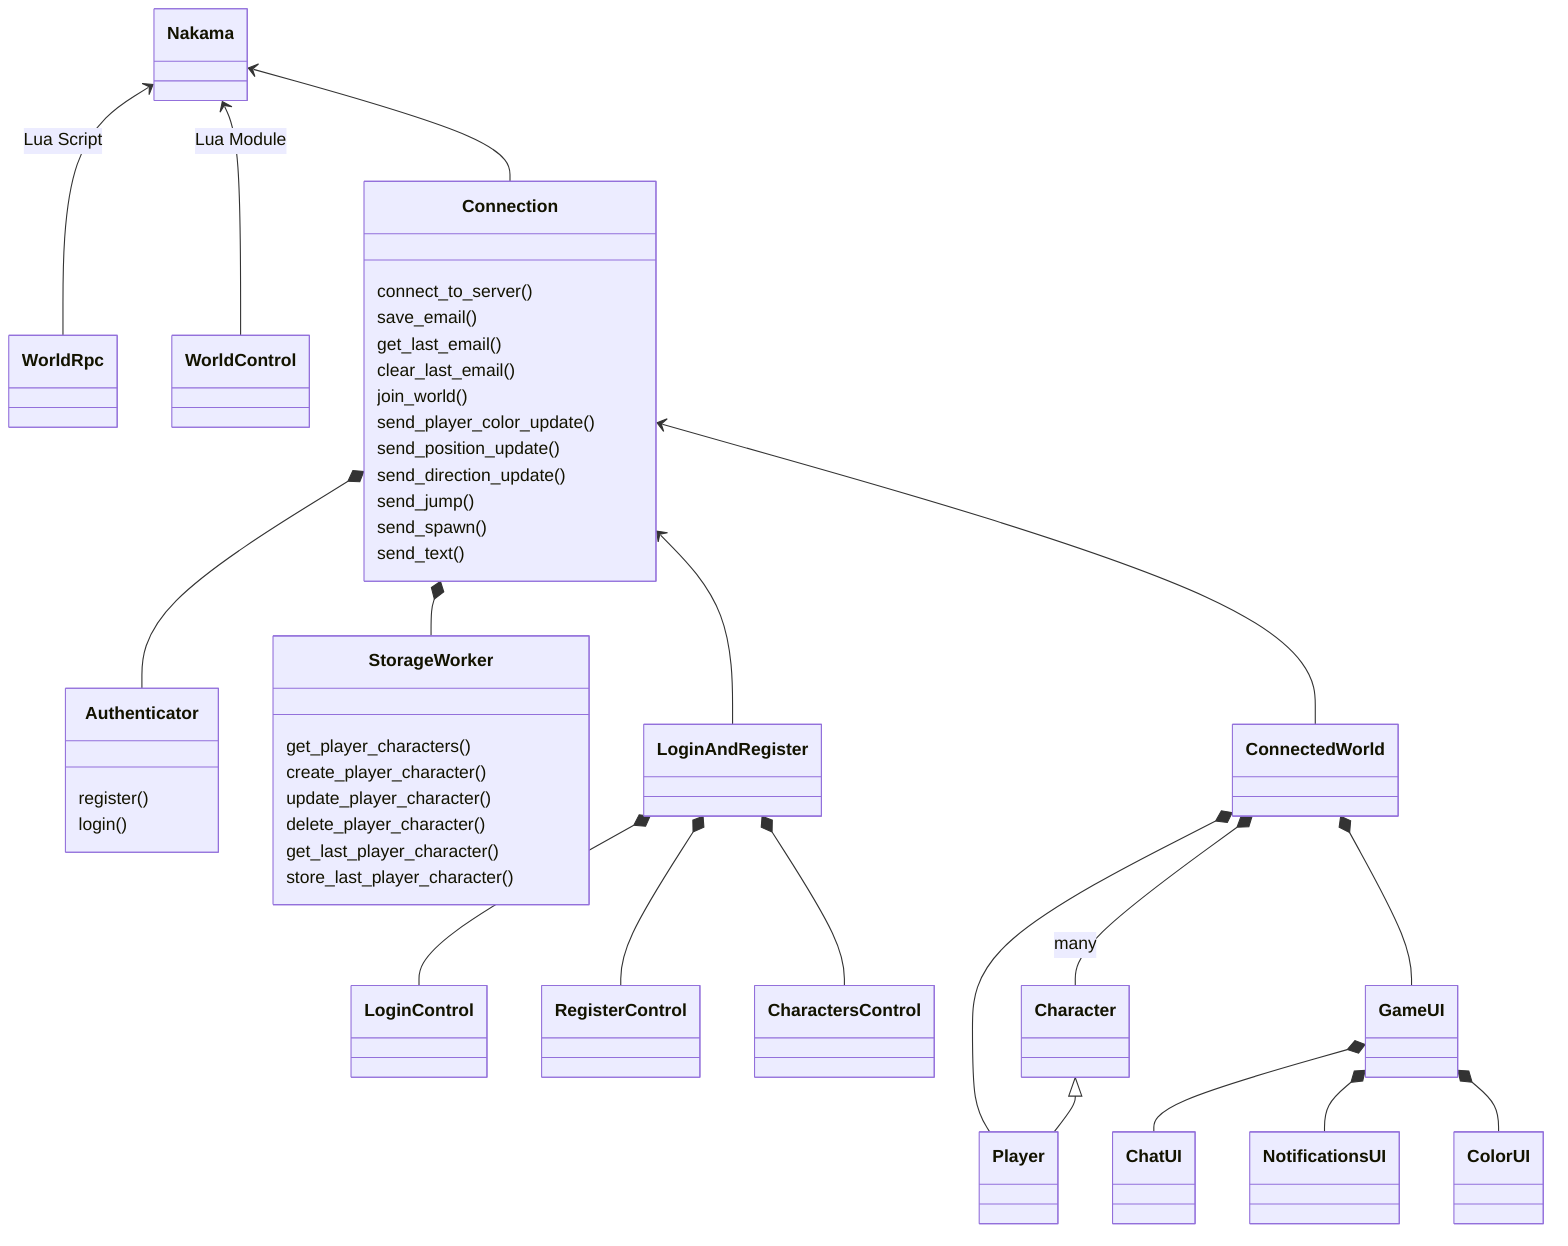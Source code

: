 classDiagram
	Nakama <-- WorldRpc : Lua Script
	
	Nakama <-- WorldControl : Lua Module
	
	Nakama <-- Connection
	
	
	Connection : connect_to_server()
	Connection : save_email()
	Connection : get_last_email()
	Connection : clear_last_email()
	Connection : join_world()
	Connection : send_player_color_update()
	Connection : send_position_update()
	Connection : send_direction_update()
	Connection : send_jump()
	Connection : send_spawn()
	Connection : send_text()
	
	Connection *-- Authenticator
	Connection *-- StorageWorker
	
	Authenticator : register()
	Authenticator : login()
	
	StorageWorker : get_player_characters()
	StorageWorker : create_player_character()
	StorageWorker : update_player_character()
	StorageWorker : delete_player_character()
	StorageWorker : get_last_player_character()
	StorageWorker : store_last_player_character()
	
	Connection <-- LoginAndRegister
	
	LoginAndRegister *-- LoginControl
	LoginAndRegister *-- RegisterControl
	LoginAndRegister *-- CharactersControl
	
	Connection <-- ConnectedWorld
	ConnectedWorld *-- Character : many
	ConnectedWorld *-- Player
	
	Character <|-- Player
	
	ConnectedWorld *-- GameUI
	
	GameUI *-- ChatUI
	GameUI *-- NotificationsUI
	GameUI *-- ColorUI